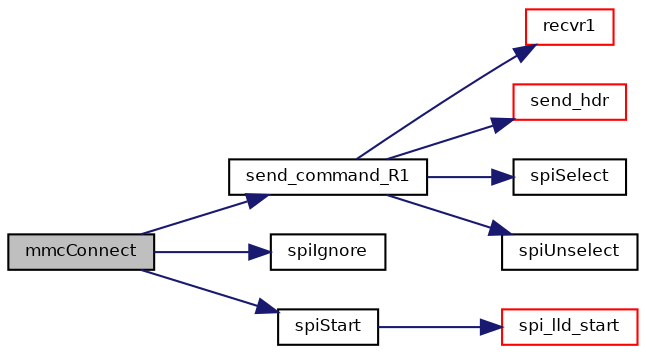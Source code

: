 digraph "mmcConnect"
{
  bgcolor="transparent";
  edge [fontname="Helvetica",fontsize="8",labelfontname="Helvetica",labelfontsize="8"];
  node [fontname="Helvetica",fontsize="8",shape=record];
  rankdir="LR";
  Node53 [label="mmcConnect",height=0.2,width=0.4,color="black", fillcolor="grey75", style="filled", fontcolor="black"];
  Node53 -> Node54 [color="midnightblue",fontsize="8",style="solid",fontname="Helvetica"];
  Node54 [label="send_command_R1",height=0.2,width=0.4,color="black",URL="$group___m_m_c___s_p_i.html#gaf83dd60ca0bc01e456d965724b3f4a5a",tooltip="Sends a command an returns a single byte response. "];
  Node54 -> Node55 [color="midnightblue",fontsize="8",style="solid",fontname="Helvetica"];
  Node55 [label="recvr1",height=0.2,width=0.4,color="red",URL="$group___m_m_c___s_p_i.html#ga3862a084e567aa0e36d86038f504b7b5",tooltip="Receives a single byte response. "];
  Node54 -> Node57 [color="midnightblue",fontsize="8",style="solid",fontname="Helvetica"];
  Node57 [label="send_hdr",height=0.2,width=0.4,color="red",URL="$group___m_m_c___s_p_i.html#ga9e3bc1849600a89d28eac5aaa8e5ea14",tooltip="Sends a command header. "];
  Node54 -> Node61 [color="midnightblue",fontsize="8",style="solid",fontname="Helvetica"];
  Node61 [label="spiSelect",height=0.2,width=0.4,color="black",URL="$group___s_p_i.html#ga00809152c869db80192aa3e04266a99a",tooltip="Asserts the slave select signal and prepares for transfers. "];
  Node54 -> Node62 [color="midnightblue",fontsize="8",style="solid",fontname="Helvetica"];
  Node62 [label="spiUnselect",height=0.2,width=0.4,color="black",URL="$group___s_p_i.html#gae291c012872da9c89dec23581f701b5f",tooltip="Deasserts the slave select signal. "];
  Node53 -> Node63 [color="midnightblue",fontsize="8",style="solid",fontname="Helvetica"];
  Node63 [label="spiIgnore",height=0.2,width=0.4,color="black",URL="$group___s_p_i.html#ga43889a7d4c473f653596f8c0acafce2a",tooltip="Ignores data on the SPI bus. "];
  Node53 -> Node64 [color="midnightblue",fontsize="8",style="solid",fontname="Helvetica"];
  Node64 [label="spiStart",height=0.2,width=0.4,color="black",URL="$group___s_p_i.html#ga6752c9f736f8de774a5bef6dfe2aae2e",tooltip="Configures and activates the SPI peripheral. "];
  Node64 -> Node65 [color="midnightblue",fontsize="8",style="solid",fontname="Helvetica"];
  Node65 [label="spi_lld_start",height=0.2,width=0.4,color="red",URL="$group___s_p_i.html#gaf35495bd4459608ae22a3f728fd4697b",tooltip="Configures and activates the SPI peripheral. "];
}
